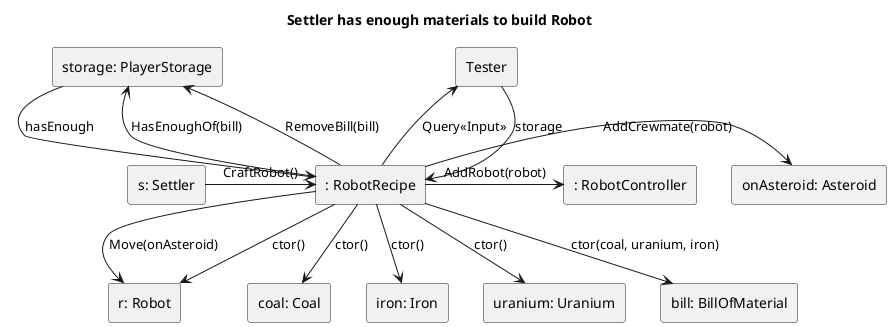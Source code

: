 @startuml

title "Settler has enough materials to build Robot"

rectangle "s: Settler" as settler
rectangle "onAsteroid: Asteroid" as asteroid
rectangle ": RobotRecipe" as recipe
rectangle "coal: Coal" as coal
rectangle "iron: Iron" as iron
rectangle "uranium: Uranium" as uranium
rectangle "bill: BillOfMaterial" as bill
rectangle "Tester" as tester
rectangle "storage: PlayerStorage" as storage
rectangle ": RobotController" as controller
rectangle "r: Robot" as robot

settler -> recipe : CraftRobot()
recipe -down-> coal : ctor()
recipe -down-> uranium : ctor()
recipe -down-> iron : ctor()
recipe -down-> bill : ctor(coal, uranium, iron)
recipe -up-> tester : Query<<Input>>
tester -down-> recipe : storage
recipe -up-> storage : HasEnoughOf(bill)
storage -> recipe : hasEnough
recipe -> storage : RemoveBill(bill)
recipe -down-> robot : ctor()
recipe -> asteroid : AddCrewmate(robot)
recipe -> robot : Move(onAsteroid)
recipe -> controller : AddRobot(robot)

@enduml